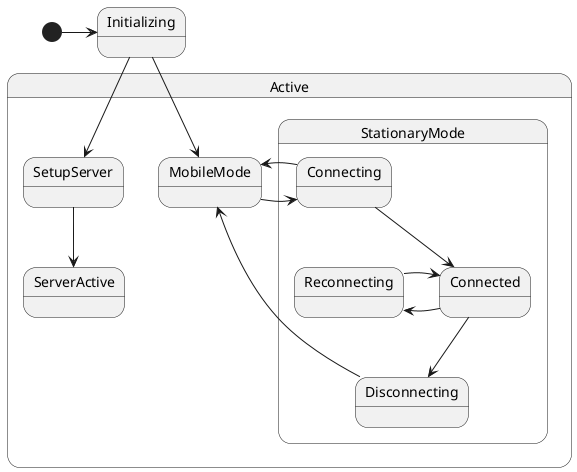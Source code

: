 @startuml

State Initializing
State Active

[*] -> Initializing

state Active {
    state SetupServer
    state ServerActive

    SetupServer -d-> ServerActive

    state MobileMode
    state StationaryMode

    state StationaryMode {
        state Connecting
        state Connected
        state Reconnecting
        state Disconnecting

        MobileMode -> Connecting
        Connecting --> Connected
        Connected --> Disconnecting
        Connected -> Reconnecting
        Reconnecting -> Connected

        Connecting -> MobileMode
        Disconnecting -> MobileMode

    }

    Initializing --> SetupServer
    Initializing --> MobileMode

}


@enduml